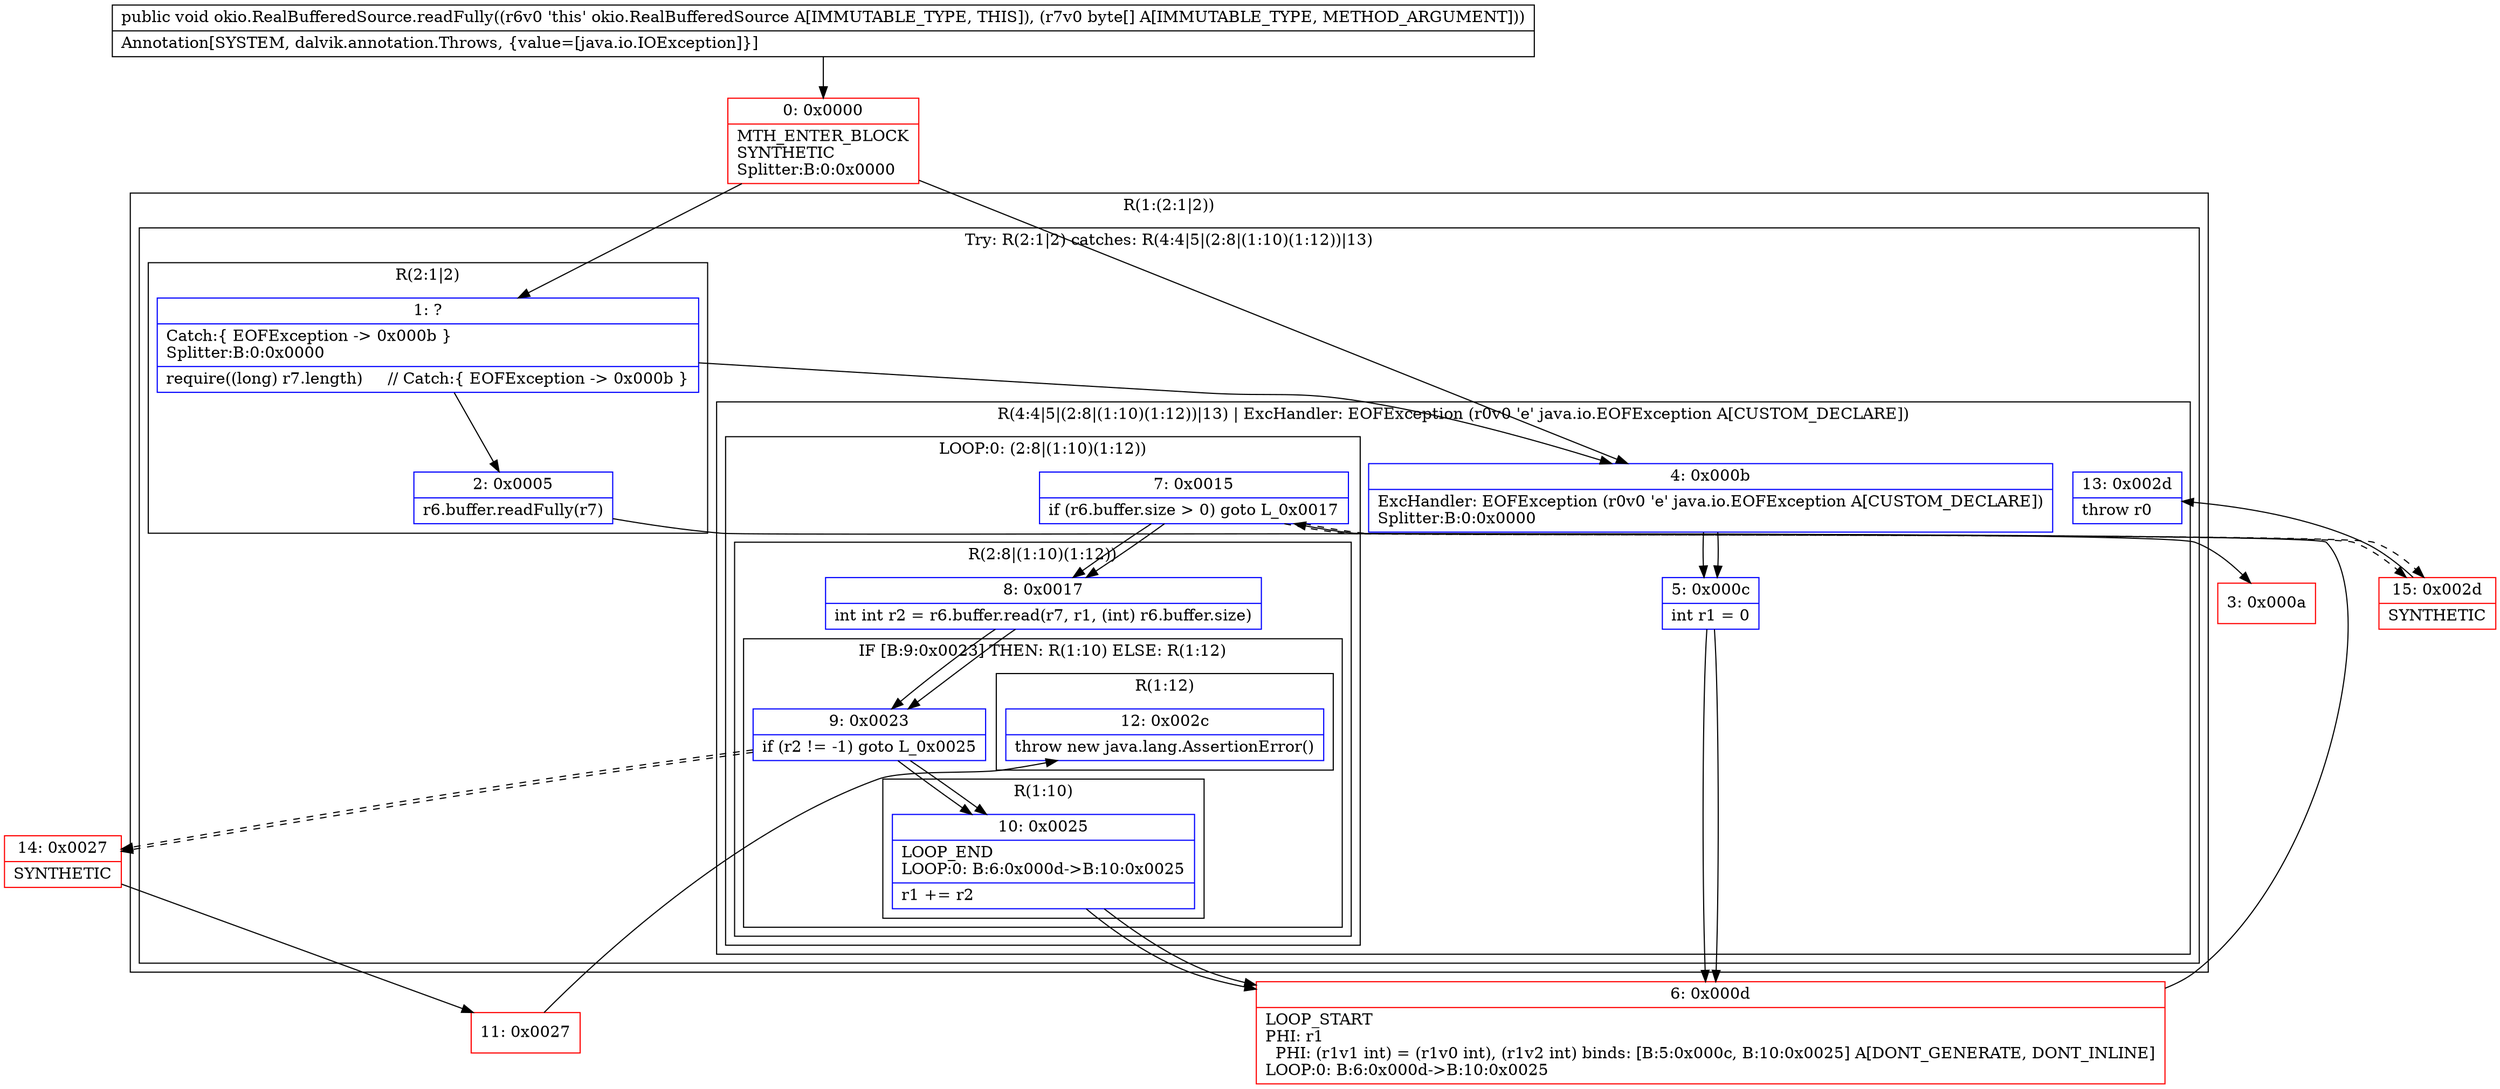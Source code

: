 digraph "CFG forokio.RealBufferedSource.readFully([B)V" {
subgraph cluster_Region_1357902707 {
label = "R(1:(2:1|2))";
node [shape=record,color=blue];
subgraph cluster_TryCatchRegion_238401948 {
label = "Try: R(2:1|2) catches: R(4:4|5|(2:8|(1:10)(1:12))|13)";
node [shape=record,color=blue];
subgraph cluster_Region_1102715767 {
label = "R(2:1|2)";
node [shape=record,color=blue];
Node_1 [shape=record,label="{1\:\ ?|Catch:\{ EOFException \-\> 0x000b \}\lSplitter:B:0:0x0000\l|require((long) r7.length)     \/\/ Catch:\{ EOFException \-\> 0x000b \}\l}"];
Node_2 [shape=record,label="{2\:\ 0x0005|r6.buffer.readFully(r7)\l}"];
}
subgraph cluster_Region_1735932247 {
label = "R(4:4|5|(2:8|(1:10)(1:12))|13) | ExcHandler: EOFException (r0v0 'e' java.io.EOFException A[CUSTOM_DECLARE])\l";
node [shape=record,color=blue];
Node_4 [shape=record,label="{4\:\ 0x000b|ExcHandler: EOFException (r0v0 'e' java.io.EOFException A[CUSTOM_DECLARE])\lSplitter:B:0:0x0000\l}"];
Node_5 [shape=record,label="{5\:\ 0x000c|int r1 = 0\l}"];
subgraph cluster_LoopRegion_345471749 {
label = "LOOP:0: (2:8|(1:10)(1:12))";
node [shape=record,color=blue];
Node_7 [shape=record,label="{7\:\ 0x0015|if (r6.buffer.size \> 0) goto L_0x0017\l}"];
subgraph cluster_Region_1721302041 {
label = "R(2:8|(1:10)(1:12))";
node [shape=record,color=blue];
Node_8 [shape=record,label="{8\:\ 0x0017|int int r2 = r6.buffer.read(r7, r1, (int) r6.buffer.size)\l}"];
subgraph cluster_IfRegion_1860073341 {
label = "IF [B:9:0x0023] THEN: R(1:10) ELSE: R(1:12)";
node [shape=record,color=blue];
Node_9 [shape=record,label="{9\:\ 0x0023|if (r2 != \-1) goto L_0x0025\l}"];
subgraph cluster_Region_390555926 {
label = "R(1:10)";
node [shape=record,color=blue];
Node_10 [shape=record,label="{10\:\ 0x0025|LOOP_END\lLOOP:0: B:6:0x000d\-\>B:10:0x0025\l|r1 += r2\l}"];
}
subgraph cluster_Region_1003251343 {
label = "R(1:12)";
node [shape=record,color=blue];
Node_12 [shape=record,label="{12\:\ 0x002c|throw new java.lang.AssertionError()\l}"];
}
}
}
}
Node_13 [shape=record,label="{13\:\ 0x002d|throw r0\l}"];
}
}
}
subgraph cluster_Region_1735932247 {
label = "R(4:4|5|(2:8|(1:10)(1:12))|13) | ExcHandler: EOFException (r0v0 'e' java.io.EOFException A[CUSTOM_DECLARE])\l";
node [shape=record,color=blue];
Node_4 [shape=record,label="{4\:\ 0x000b|ExcHandler: EOFException (r0v0 'e' java.io.EOFException A[CUSTOM_DECLARE])\lSplitter:B:0:0x0000\l}"];
Node_5 [shape=record,label="{5\:\ 0x000c|int r1 = 0\l}"];
subgraph cluster_LoopRegion_345471749 {
label = "LOOP:0: (2:8|(1:10)(1:12))";
node [shape=record,color=blue];
Node_7 [shape=record,label="{7\:\ 0x0015|if (r6.buffer.size \> 0) goto L_0x0017\l}"];
subgraph cluster_Region_1721302041 {
label = "R(2:8|(1:10)(1:12))";
node [shape=record,color=blue];
Node_8 [shape=record,label="{8\:\ 0x0017|int int r2 = r6.buffer.read(r7, r1, (int) r6.buffer.size)\l}"];
subgraph cluster_IfRegion_1860073341 {
label = "IF [B:9:0x0023] THEN: R(1:10) ELSE: R(1:12)";
node [shape=record,color=blue];
Node_9 [shape=record,label="{9\:\ 0x0023|if (r2 != \-1) goto L_0x0025\l}"];
subgraph cluster_Region_390555926 {
label = "R(1:10)";
node [shape=record,color=blue];
Node_10 [shape=record,label="{10\:\ 0x0025|LOOP_END\lLOOP:0: B:6:0x000d\-\>B:10:0x0025\l|r1 += r2\l}"];
}
subgraph cluster_Region_1003251343 {
label = "R(1:12)";
node [shape=record,color=blue];
Node_12 [shape=record,label="{12\:\ 0x002c|throw new java.lang.AssertionError()\l}"];
}
}
}
}
Node_13 [shape=record,label="{13\:\ 0x002d|throw r0\l}"];
}
Node_0 [shape=record,color=red,label="{0\:\ 0x0000|MTH_ENTER_BLOCK\lSYNTHETIC\lSplitter:B:0:0x0000\l}"];
Node_3 [shape=record,color=red,label="{3\:\ 0x000a}"];
Node_6 [shape=record,color=red,label="{6\:\ 0x000d|LOOP_START\lPHI: r1 \l  PHI: (r1v1 int) = (r1v0 int), (r1v2 int) binds: [B:5:0x000c, B:10:0x0025] A[DONT_GENERATE, DONT_INLINE]\lLOOP:0: B:6:0x000d\-\>B:10:0x0025\l}"];
Node_11 [shape=record,color=red,label="{11\:\ 0x0027}"];
Node_14 [shape=record,color=red,label="{14\:\ 0x0027|SYNTHETIC\l}"];
Node_15 [shape=record,color=red,label="{15\:\ 0x002d|SYNTHETIC\l}"];
MethodNode[shape=record,label="{public void okio.RealBufferedSource.readFully((r6v0 'this' okio.RealBufferedSource A[IMMUTABLE_TYPE, THIS]), (r7v0 byte[] A[IMMUTABLE_TYPE, METHOD_ARGUMENT]))  | Annotation[SYSTEM, dalvik.annotation.Throws, \{value=[java.io.IOException]\}]\l}"];
MethodNode -> Node_0;
Node_1 -> Node_2;
Node_1 -> Node_4;
Node_2 -> Node_3;
Node_4 -> Node_5;
Node_5 -> Node_6;
Node_7 -> Node_8;
Node_7 -> Node_15[style=dashed];
Node_8 -> Node_9;
Node_9 -> Node_10;
Node_9 -> Node_14[style=dashed];
Node_10 -> Node_6;
Node_4 -> Node_5;
Node_5 -> Node_6;
Node_7 -> Node_8;
Node_7 -> Node_15[style=dashed];
Node_8 -> Node_9;
Node_9 -> Node_10;
Node_9 -> Node_14[style=dashed];
Node_10 -> Node_6;
Node_0 -> Node_1;
Node_0 -> Node_4;
Node_6 -> Node_7;
Node_11 -> Node_12;
Node_14 -> Node_11;
Node_15 -> Node_13;
}


